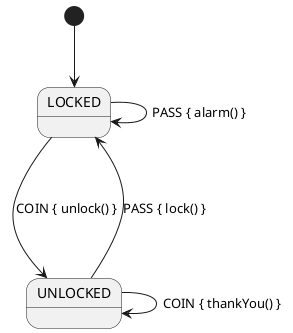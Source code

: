 @startuml

[*] --> LOCKED
LOCKED ---> UNLOCKED : COIN { unlock() }
UNLOCKED ---> LOCKED : PASS { lock() }
LOCKED ---> LOCKED : PASS { alarm() }
UNLOCKED ---> UNLOCKED : COIN { thankYou() }

@enduml
